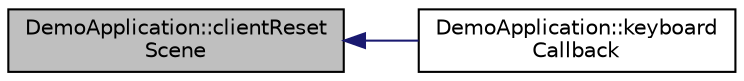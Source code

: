 digraph "DemoApplication::clientResetScene"
{
  edge [fontname="Helvetica",fontsize="10",labelfontname="Helvetica",labelfontsize="10"];
  node [fontname="Helvetica",fontsize="10",shape=record];
  rankdir="LR";
  Node1 [label="DemoApplication::clientReset\lScene",height=0.2,width=0.4,color="black", fillcolor="grey75", style="filled", fontcolor="black"];
  Node1 -> Node2 [dir="back",color="midnightblue",fontsize="10",style="solid"];
  Node2 [label="DemoApplication::keyboard\lCallback",height=0.2,width=0.4,color="black", fillcolor="white", style="filled",URL="$class_demo_application.html#a3e5668f691ca2ea307b953d97ed340d5",tooltip="callback methods by glut "];
}
